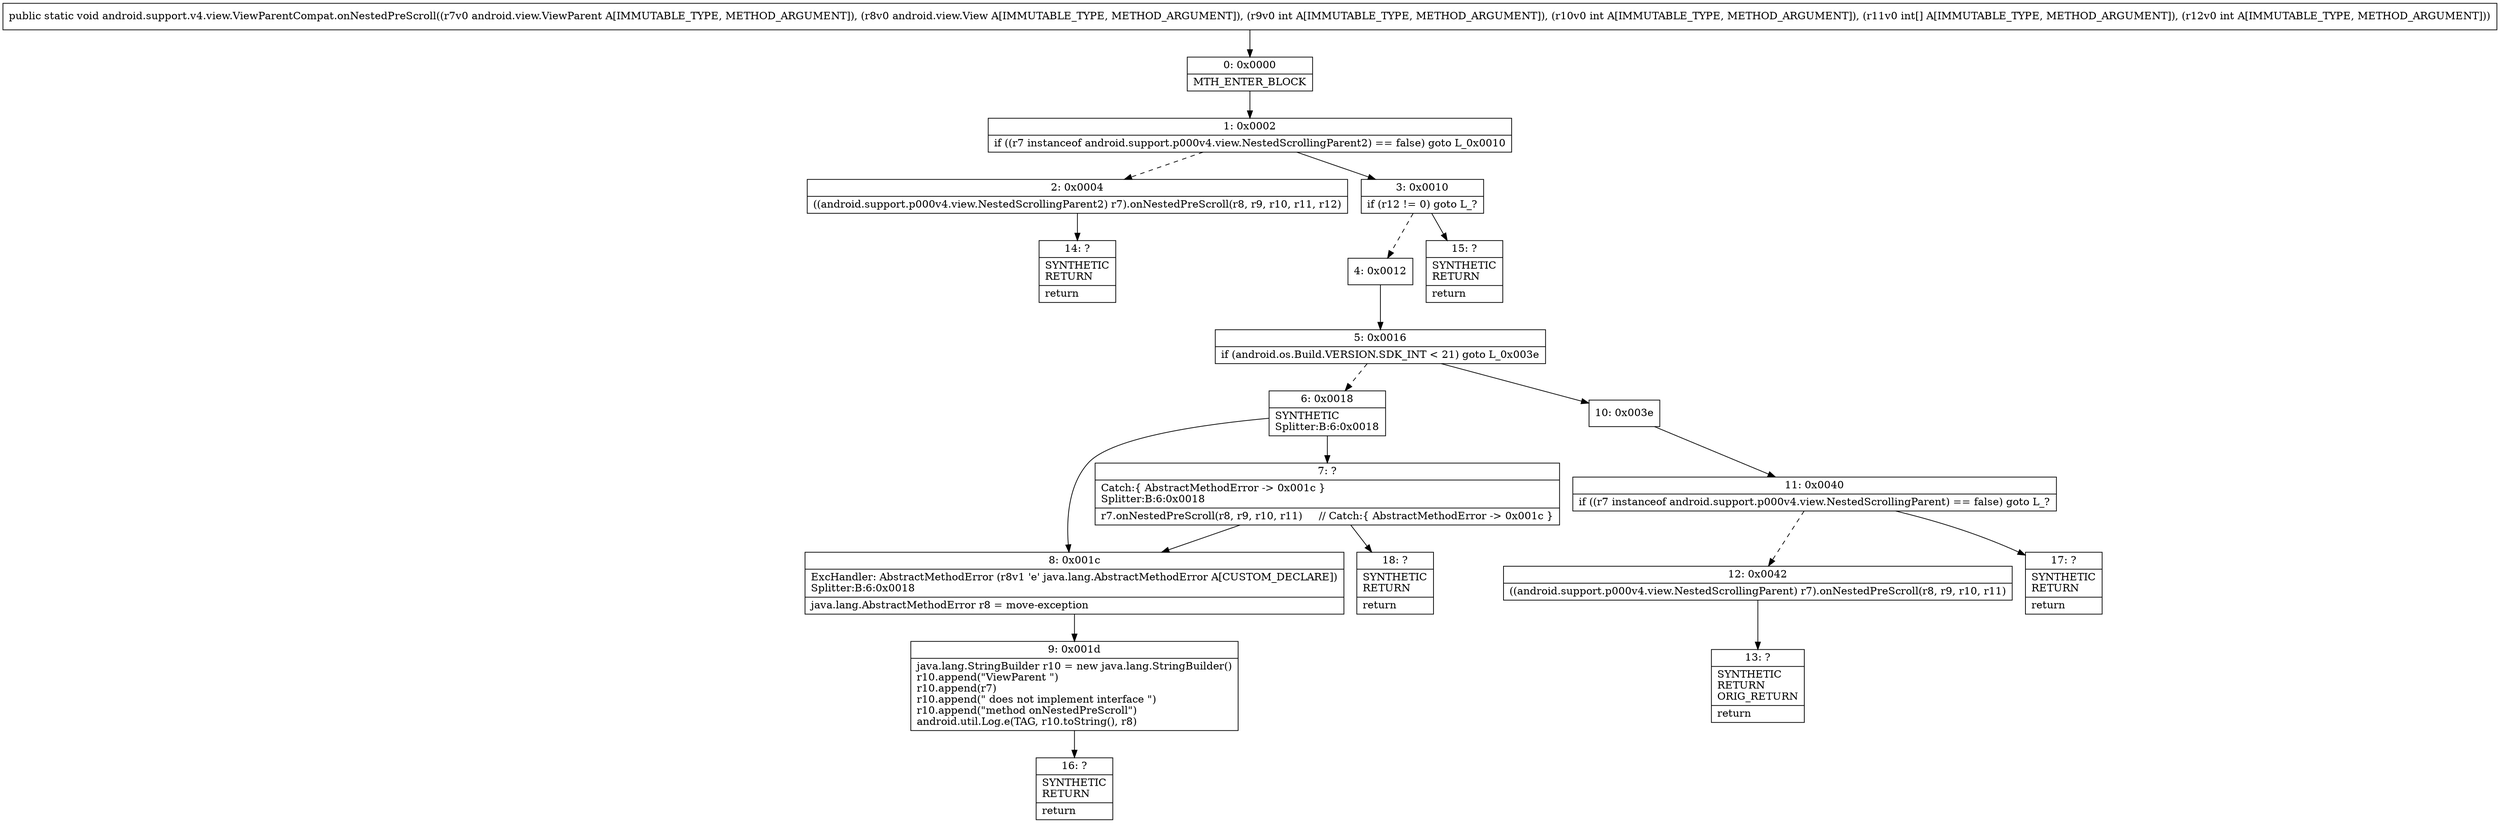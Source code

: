 digraph "CFG forandroid.support.v4.view.ViewParentCompat.onNestedPreScroll(Landroid\/view\/ViewParent;Landroid\/view\/View;II[II)V" {
Node_0 [shape=record,label="{0\:\ 0x0000|MTH_ENTER_BLOCK\l}"];
Node_1 [shape=record,label="{1\:\ 0x0002|if ((r7 instanceof android.support.p000v4.view.NestedScrollingParent2) == false) goto L_0x0010\l}"];
Node_2 [shape=record,label="{2\:\ 0x0004|((android.support.p000v4.view.NestedScrollingParent2) r7).onNestedPreScroll(r8, r9, r10, r11, r12)\l}"];
Node_3 [shape=record,label="{3\:\ 0x0010|if (r12 != 0) goto L_?\l}"];
Node_4 [shape=record,label="{4\:\ 0x0012}"];
Node_5 [shape=record,label="{5\:\ 0x0016|if (android.os.Build.VERSION.SDK_INT \< 21) goto L_0x003e\l}"];
Node_6 [shape=record,label="{6\:\ 0x0018|SYNTHETIC\lSplitter:B:6:0x0018\l}"];
Node_7 [shape=record,label="{7\:\ ?|Catch:\{ AbstractMethodError \-\> 0x001c \}\lSplitter:B:6:0x0018\l|r7.onNestedPreScroll(r8, r9, r10, r11)     \/\/ Catch:\{ AbstractMethodError \-\> 0x001c \}\l}"];
Node_8 [shape=record,label="{8\:\ 0x001c|ExcHandler: AbstractMethodError (r8v1 'e' java.lang.AbstractMethodError A[CUSTOM_DECLARE])\lSplitter:B:6:0x0018\l|java.lang.AbstractMethodError r8 = move\-exception\l}"];
Node_9 [shape=record,label="{9\:\ 0x001d|java.lang.StringBuilder r10 = new java.lang.StringBuilder()\lr10.append(\"ViewParent \")\lr10.append(r7)\lr10.append(\" does not implement interface \")\lr10.append(\"method onNestedPreScroll\")\landroid.util.Log.e(TAG, r10.toString(), r8)\l}"];
Node_10 [shape=record,label="{10\:\ 0x003e}"];
Node_11 [shape=record,label="{11\:\ 0x0040|if ((r7 instanceof android.support.p000v4.view.NestedScrollingParent) == false) goto L_?\l}"];
Node_12 [shape=record,label="{12\:\ 0x0042|((android.support.p000v4.view.NestedScrollingParent) r7).onNestedPreScroll(r8, r9, r10, r11)\l}"];
Node_13 [shape=record,label="{13\:\ ?|SYNTHETIC\lRETURN\lORIG_RETURN\l|return\l}"];
Node_14 [shape=record,label="{14\:\ ?|SYNTHETIC\lRETURN\l|return\l}"];
Node_15 [shape=record,label="{15\:\ ?|SYNTHETIC\lRETURN\l|return\l}"];
Node_16 [shape=record,label="{16\:\ ?|SYNTHETIC\lRETURN\l|return\l}"];
Node_17 [shape=record,label="{17\:\ ?|SYNTHETIC\lRETURN\l|return\l}"];
Node_18 [shape=record,label="{18\:\ ?|SYNTHETIC\lRETURN\l|return\l}"];
MethodNode[shape=record,label="{public static void android.support.v4.view.ViewParentCompat.onNestedPreScroll((r7v0 android.view.ViewParent A[IMMUTABLE_TYPE, METHOD_ARGUMENT]), (r8v0 android.view.View A[IMMUTABLE_TYPE, METHOD_ARGUMENT]), (r9v0 int A[IMMUTABLE_TYPE, METHOD_ARGUMENT]), (r10v0 int A[IMMUTABLE_TYPE, METHOD_ARGUMENT]), (r11v0 int[] A[IMMUTABLE_TYPE, METHOD_ARGUMENT]), (r12v0 int A[IMMUTABLE_TYPE, METHOD_ARGUMENT])) }"];
MethodNode -> Node_0;
Node_0 -> Node_1;
Node_1 -> Node_2[style=dashed];
Node_1 -> Node_3;
Node_2 -> Node_14;
Node_3 -> Node_4[style=dashed];
Node_3 -> Node_15;
Node_4 -> Node_5;
Node_5 -> Node_6[style=dashed];
Node_5 -> Node_10;
Node_6 -> Node_7;
Node_6 -> Node_8;
Node_7 -> Node_8;
Node_7 -> Node_18;
Node_8 -> Node_9;
Node_9 -> Node_16;
Node_10 -> Node_11;
Node_11 -> Node_12[style=dashed];
Node_11 -> Node_17;
Node_12 -> Node_13;
}

